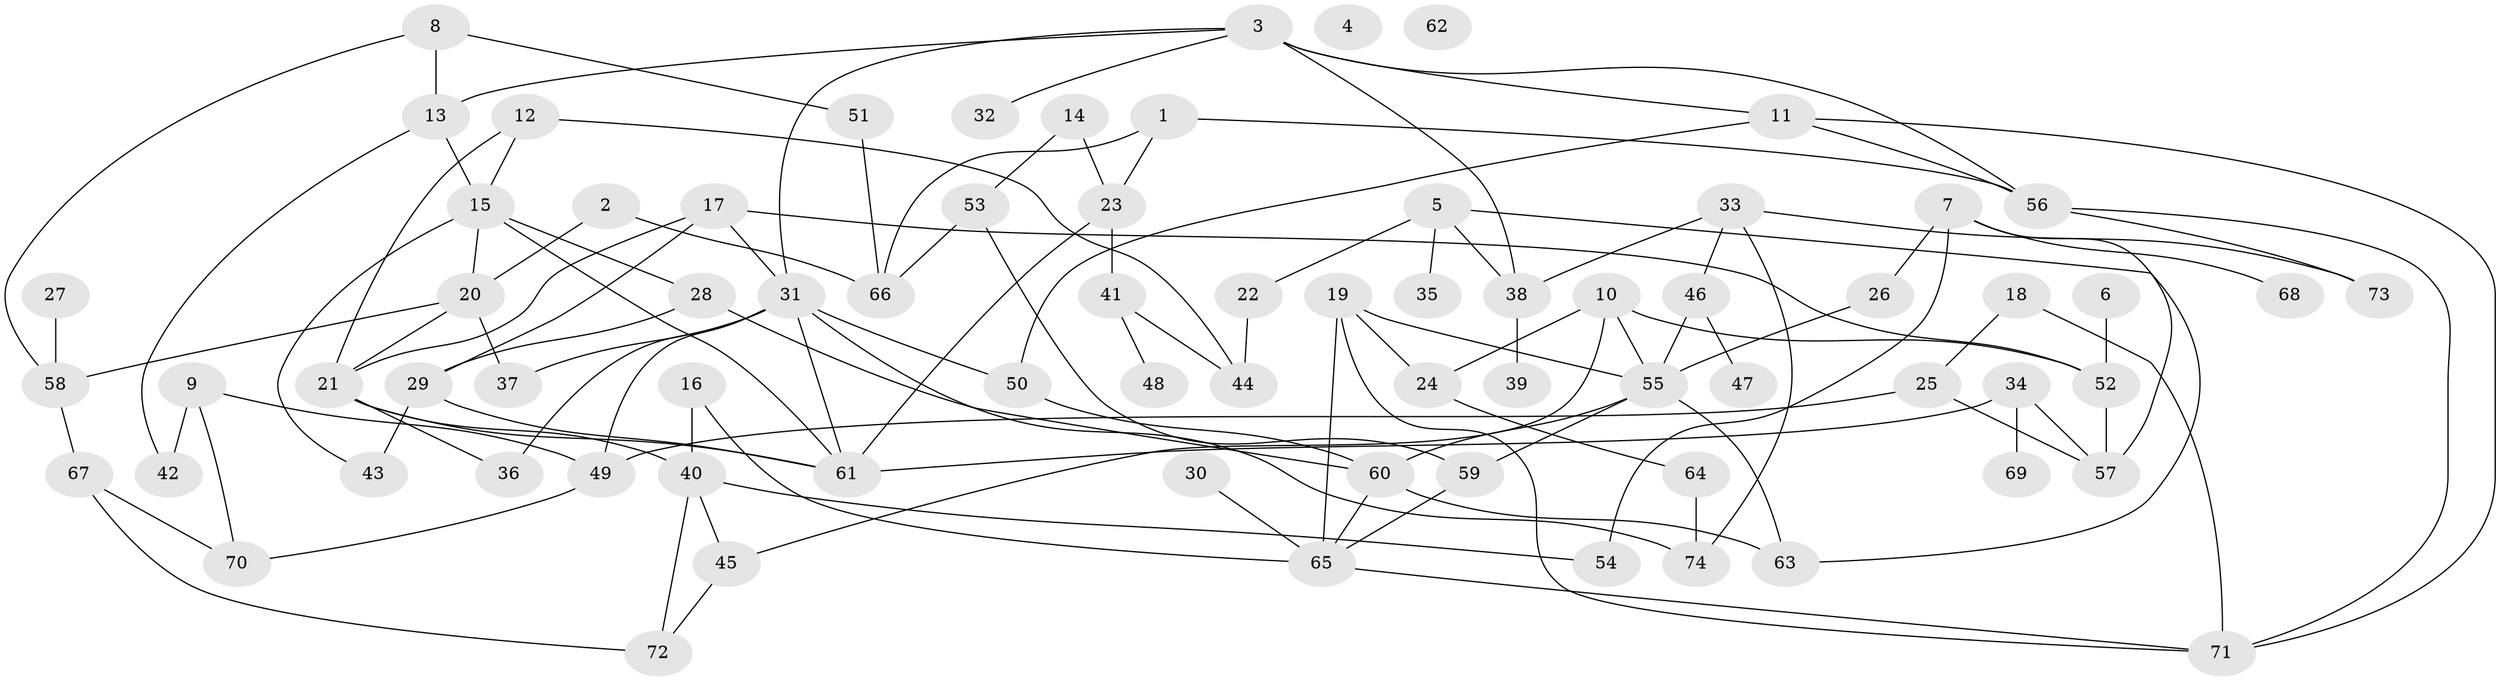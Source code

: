 // Generated by graph-tools (version 1.1) at 2025/00/03/09/25 03:00:44]
// undirected, 74 vertices, 116 edges
graph export_dot {
graph [start="1"]
  node [color=gray90,style=filled];
  1;
  2;
  3;
  4;
  5;
  6;
  7;
  8;
  9;
  10;
  11;
  12;
  13;
  14;
  15;
  16;
  17;
  18;
  19;
  20;
  21;
  22;
  23;
  24;
  25;
  26;
  27;
  28;
  29;
  30;
  31;
  32;
  33;
  34;
  35;
  36;
  37;
  38;
  39;
  40;
  41;
  42;
  43;
  44;
  45;
  46;
  47;
  48;
  49;
  50;
  51;
  52;
  53;
  54;
  55;
  56;
  57;
  58;
  59;
  60;
  61;
  62;
  63;
  64;
  65;
  66;
  67;
  68;
  69;
  70;
  71;
  72;
  73;
  74;
  1 -- 23;
  1 -- 56;
  1 -- 66;
  2 -- 20;
  2 -- 66;
  3 -- 11;
  3 -- 13;
  3 -- 31;
  3 -- 32;
  3 -- 38;
  3 -- 56;
  5 -- 22;
  5 -- 35;
  5 -- 38;
  5 -- 63;
  6 -- 52;
  7 -- 26;
  7 -- 54;
  7 -- 57;
  7 -- 68;
  8 -- 13;
  8 -- 51;
  8 -- 58;
  9 -- 42;
  9 -- 49;
  9 -- 70;
  10 -- 24;
  10 -- 45;
  10 -- 52;
  10 -- 55;
  11 -- 50;
  11 -- 56;
  11 -- 71;
  12 -- 15;
  12 -- 21;
  12 -- 44;
  13 -- 15;
  13 -- 42;
  14 -- 23;
  14 -- 53;
  15 -- 20;
  15 -- 28;
  15 -- 43;
  15 -- 61;
  16 -- 40;
  16 -- 65;
  17 -- 21;
  17 -- 29;
  17 -- 31;
  17 -- 52;
  18 -- 25;
  18 -- 71;
  19 -- 24;
  19 -- 55;
  19 -- 65;
  19 -- 71;
  20 -- 21;
  20 -- 37;
  20 -- 58;
  21 -- 36;
  21 -- 40;
  21 -- 61;
  22 -- 44;
  23 -- 41;
  23 -- 61;
  24 -- 64;
  25 -- 49;
  25 -- 57;
  26 -- 55;
  27 -- 58;
  28 -- 29;
  28 -- 60;
  29 -- 43;
  29 -- 61;
  30 -- 65;
  31 -- 36;
  31 -- 37;
  31 -- 49;
  31 -- 50;
  31 -- 61;
  31 -- 74;
  33 -- 38;
  33 -- 46;
  33 -- 73;
  33 -- 74;
  34 -- 57;
  34 -- 61;
  34 -- 69;
  38 -- 39;
  40 -- 45;
  40 -- 54;
  40 -- 72;
  41 -- 44;
  41 -- 48;
  45 -- 72;
  46 -- 47;
  46 -- 55;
  49 -- 70;
  50 -- 60;
  51 -- 66;
  52 -- 57;
  53 -- 59;
  53 -- 66;
  55 -- 59;
  55 -- 60;
  55 -- 63;
  56 -- 71;
  56 -- 73;
  58 -- 67;
  59 -- 65;
  60 -- 63;
  60 -- 65;
  64 -- 74;
  65 -- 71;
  67 -- 70;
  67 -- 72;
}
